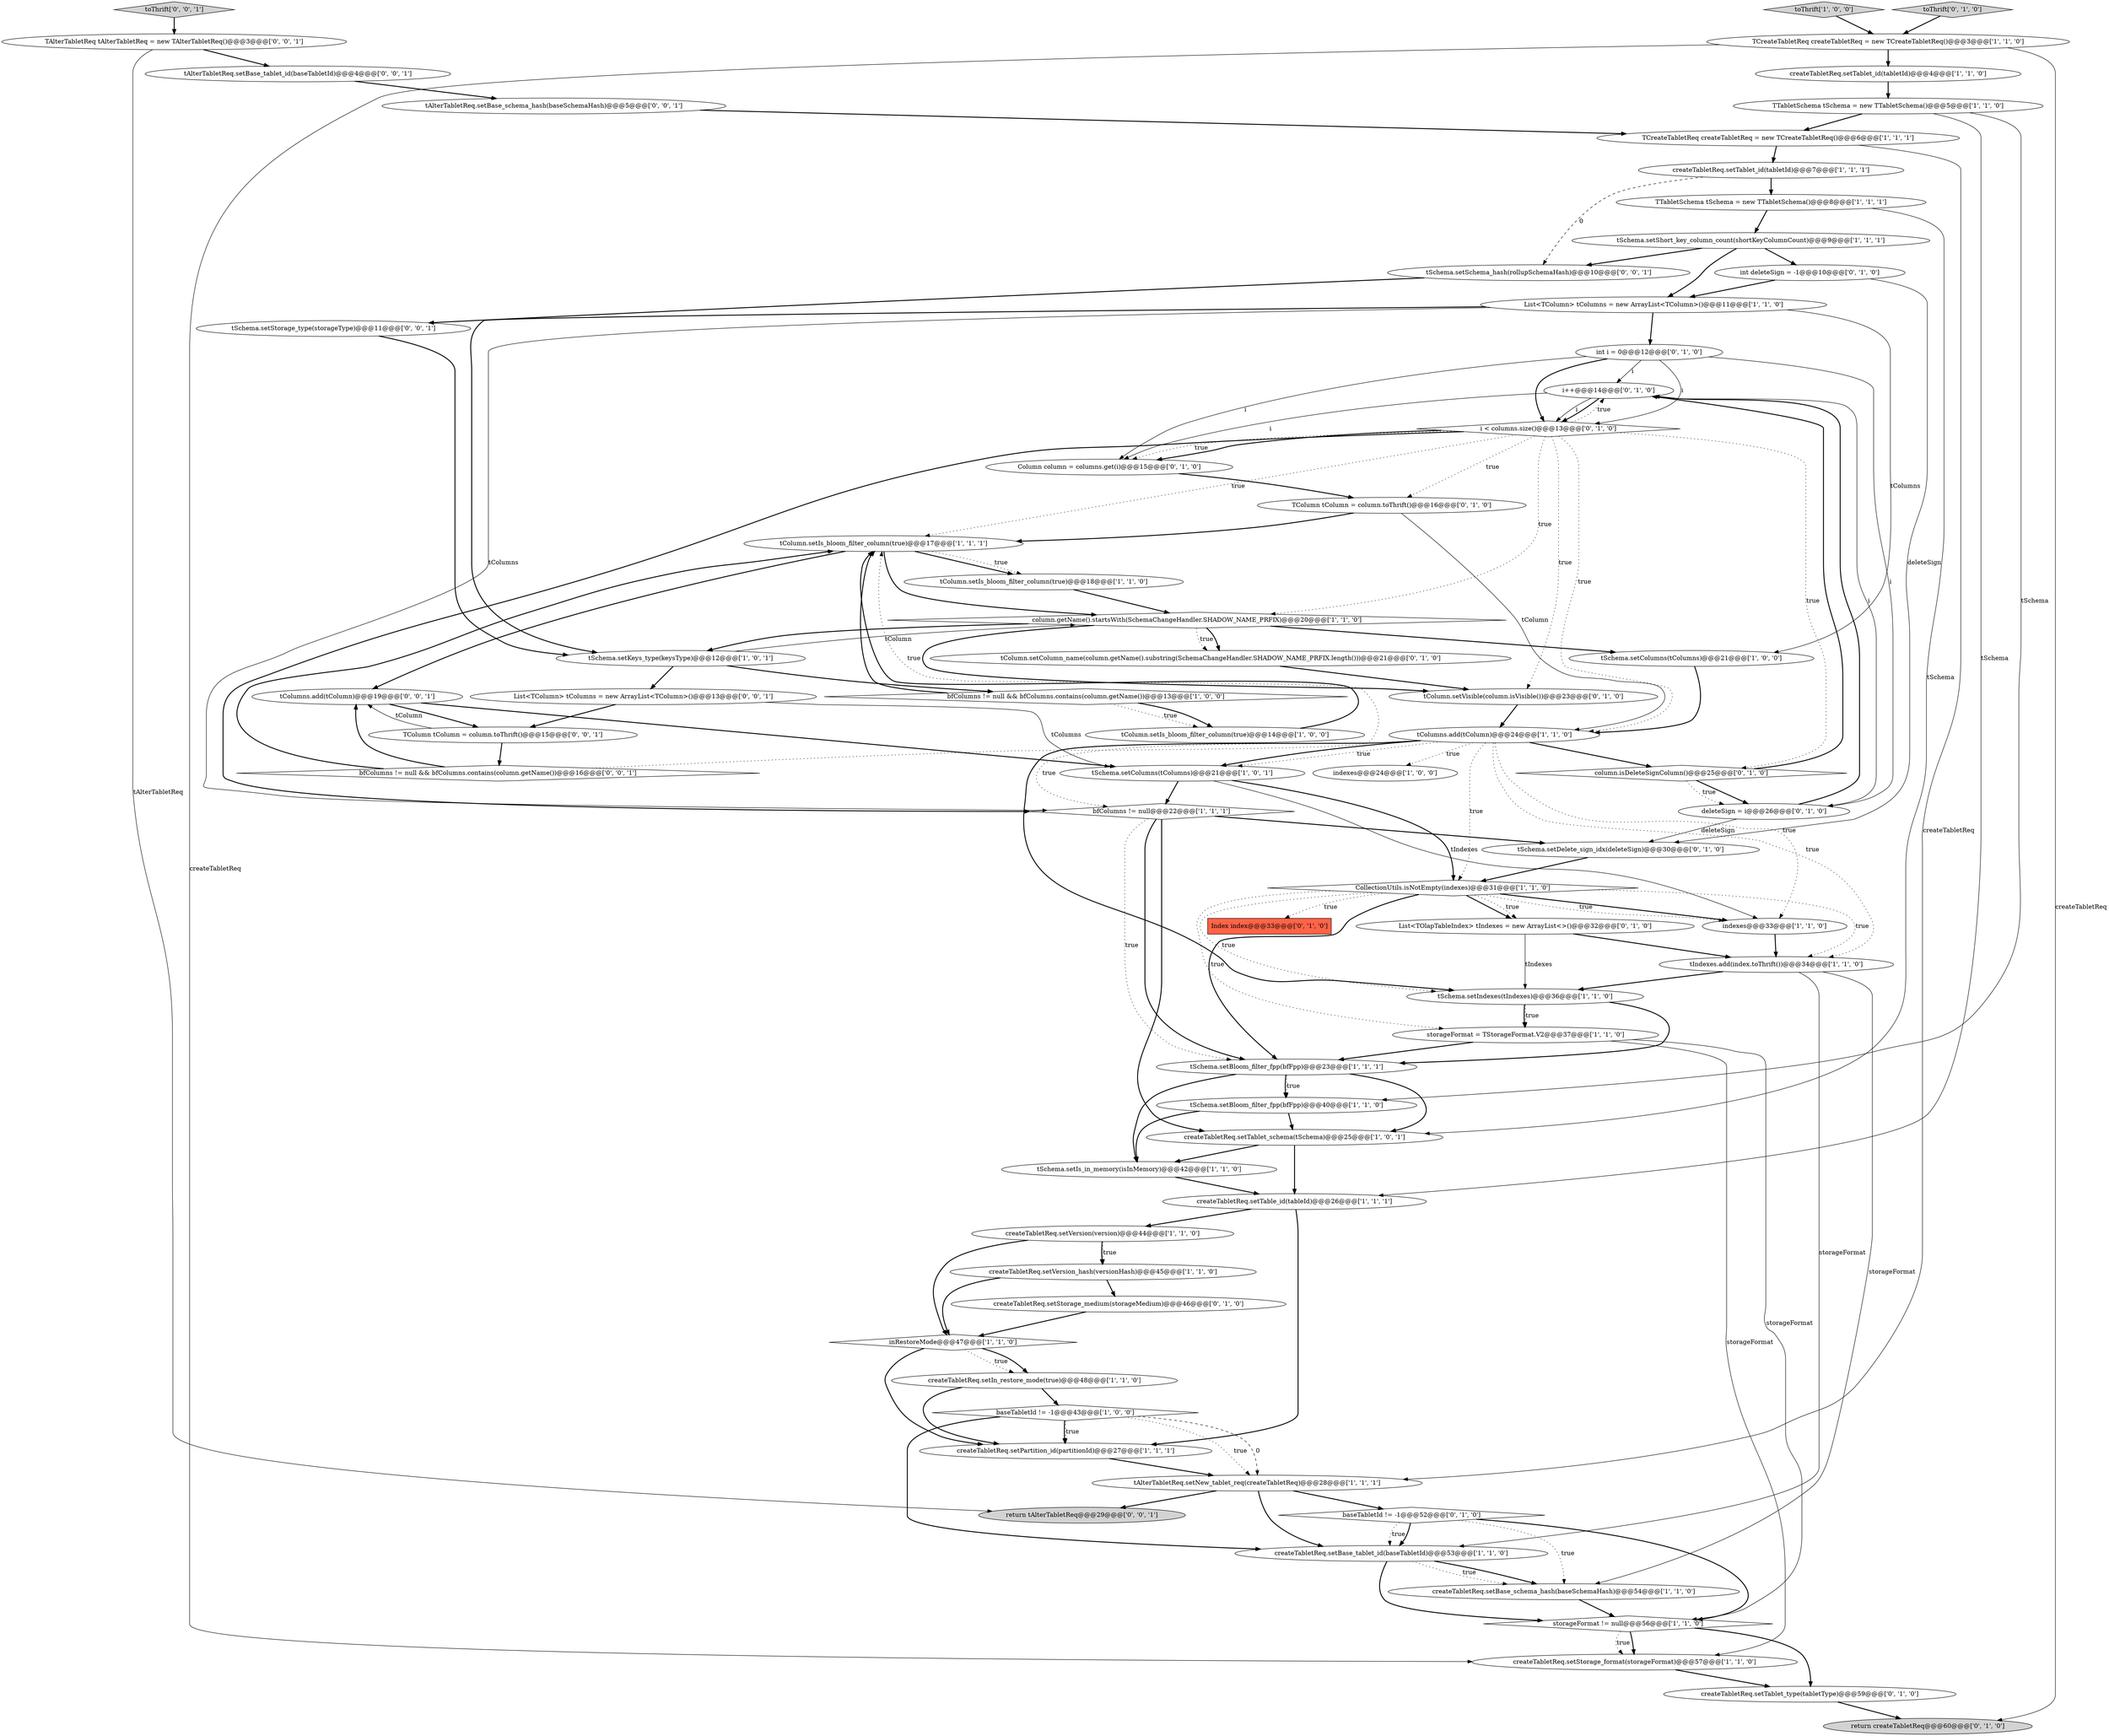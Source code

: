 digraph {
6 [style = filled, label = "indexes@@@33@@@['1', '1', '0']", fillcolor = white, shape = ellipse image = "AAA0AAABBB1BBB"];
42 [style = filled, label = "toThrift['0', '1', '0']", fillcolor = lightgray, shape = diamond image = "AAA0AAABBB2BBB"];
1 [style = filled, label = "tColumn.setIs_bloom_filter_column(true)@@@17@@@['1', '1', '1']", fillcolor = white, shape = ellipse image = "AAA0AAABBB1BBB"];
13 [style = filled, label = "createTabletReq.setBase_tablet_id(baseTabletId)@@@53@@@['1', '1', '0']", fillcolor = white, shape = ellipse image = "AAA0AAABBB1BBB"];
23 [style = filled, label = "List<TColumn> tColumns = new ArrayList<TColumn>()@@@11@@@['1', '1', '0']", fillcolor = white, shape = ellipse image = "AAA0AAABBB1BBB"];
4 [style = filled, label = "tColumn.setIs_bloom_filter_column(true)@@@14@@@['1', '0', '0']", fillcolor = white, shape = ellipse image = "AAA0AAABBB1BBB"];
2 [style = filled, label = "createTabletReq.setPartition_id(partitionId)@@@27@@@['1', '1', '1']", fillcolor = white, shape = ellipse image = "AAA0AAABBB1BBB"];
9 [style = filled, label = "tSchema.setIndexes(tIndexes)@@@36@@@['1', '1', '0']", fillcolor = white, shape = ellipse image = "AAA0AAABBB1BBB"];
49 [style = filled, label = "int i = 0@@@12@@@['0', '1', '0']", fillcolor = white, shape = ellipse image = "AAA0AAABBB2BBB"];
26 [style = filled, label = "tAlterTabletReq.setNew_tablet_req(createTabletReq)@@@28@@@['1', '1', '1']", fillcolor = white, shape = ellipse image = "AAA0AAABBB1BBB"];
0 [style = filled, label = "createTabletReq.setTablet_id(tabletId)@@@7@@@['1', '1', '1']", fillcolor = white, shape = ellipse image = "AAA0AAABBB1BBB"];
21 [style = filled, label = "tSchema.setIs_in_memory(isInMemory)@@@42@@@['1', '1', '0']", fillcolor = white, shape = ellipse image = "AAA0AAABBB1BBB"];
54 [style = filled, label = "i++@@@14@@@['0', '1', '0']", fillcolor = white, shape = ellipse image = "AAA1AAABBB2BBB"];
29 [style = filled, label = "toThrift['1', '0', '0']", fillcolor = lightgray, shape = diamond image = "AAA0AAABBB1BBB"];
17 [style = filled, label = "TTabletSchema tSchema = new TTabletSchema()@@@8@@@['1', '1', '1']", fillcolor = white, shape = ellipse image = "AAA0AAABBB1BBB"];
59 [style = filled, label = "tSchema.setSchema_hash(rollupSchemaHash)@@@10@@@['0', '0', '1']", fillcolor = white, shape = ellipse image = "AAA0AAABBB3BBB"];
27 [style = filled, label = "TCreateTabletReq createTabletReq = new TCreateTabletReq()@@@3@@@['1', '1', '0']", fillcolor = white, shape = ellipse image = "AAA0AAABBB1BBB"];
20 [style = filled, label = "indexes@@@24@@@['1', '0', '0']", fillcolor = white, shape = ellipse image = "AAA0AAABBB1BBB"];
34 [style = filled, label = "tSchema.setBloom_filter_fpp(bfFpp)@@@23@@@['1', '1', '1']", fillcolor = white, shape = ellipse image = "AAA0AAABBB1BBB"];
46 [style = filled, label = "int deleteSign = -1@@@10@@@['0', '1', '0']", fillcolor = white, shape = ellipse image = "AAA1AAABBB2BBB"];
50 [style = filled, label = "Index index@@@33@@@['0', '1', '0']", fillcolor = tomato, shape = box image = "AAA0AAABBB2BBB"];
38 [style = filled, label = "createTabletReq.setIn_restore_mode(true)@@@48@@@['1', '1', '0']", fillcolor = white, shape = ellipse image = "AAA0AAABBB1BBB"];
52 [style = filled, label = "TColumn tColumn = column.toThrift()@@@16@@@['0', '1', '0']", fillcolor = white, shape = ellipse image = "AAA0AAABBB2BBB"];
8 [style = filled, label = "tSchema.setColumns(tColumns)@@@21@@@['1', '0', '1']", fillcolor = white, shape = ellipse image = "AAA0AAABBB1BBB"];
28 [style = filled, label = "tSchema.setKeys_type(keysType)@@@12@@@['1', '0', '1']", fillcolor = white, shape = ellipse image = "AAA0AAABBB1BBB"];
12 [style = filled, label = "tColumns.add(tColumn)@@@24@@@['1', '1', '0']", fillcolor = white, shape = ellipse image = "AAA0AAABBB1BBB"];
11 [style = filled, label = "tSchema.setShort_key_column_count(shortKeyColumnCount)@@@9@@@['1', '1', '1']", fillcolor = white, shape = ellipse image = "AAA0AAABBB1BBB"];
7 [style = filled, label = "tSchema.setColumns(tColumns)@@@21@@@['1', '0', '0']", fillcolor = white, shape = ellipse image = "AAA0AAABBB1BBB"];
19 [style = filled, label = "createTabletReq.setBase_schema_hash(baseSchemaHash)@@@54@@@['1', '1', '0']", fillcolor = white, shape = ellipse image = "AAA0AAABBB1BBB"];
30 [style = filled, label = "TCreateTabletReq createTabletReq = new TCreateTabletReq()@@@6@@@['1', '1', '1']", fillcolor = white, shape = ellipse image = "AAA0AAABBB1BBB"];
41 [style = filled, label = "createTabletReq.setTablet_type(tabletType)@@@59@@@['0', '1', '0']", fillcolor = white, shape = ellipse image = "AAA0AAABBB2BBB"];
39 [style = filled, label = "storageFormat != null@@@56@@@['1', '1', '0']", fillcolor = white, shape = diamond image = "AAA0AAABBB1BBB"];
36 [style = filled, label = "CollectionUtils.isNotEmpty(indexes)@@@31@@@['1', '1', '0']", fillcolor = white, shape = diamond image = "AAA0AAABBB1BBB"];
51 [style = filled, label = "baseTabletId != -1@@@52@@@['0', '1', '0']", fillcolor = white, shape = diamond image = "AAA0AAABBB2BBB"];
58 [style = filled, label = "deleteSign = i@@@26@@@['0', '1', '0']", fillcolor = white, shape = ellipse image = "AAA1AAABBB2BBB"];
31 [style = filled, label = "createTabletReq.setStorage_format(storageFormat)@@@57@@@['1', '1', '0']", fillcolor = white, shape = ellipse image = "AAA0AAABBB1BBB"];
25 [style = filled, label = "storageFormat = TStorageFormat.V2@@@37@@@['1', '1', '0']", fillcolor = white, shape = ellipse image = "AAA0AAABBB1BBB"];
62 [style = filled, label = "List<TColumn> tColumns = new ArrayList<TColumn>()@@@13@@@['0', '0', '1']", fillcolor = white, shape = ellipse image = "AAA0AAABBB3BBB"];
68 [style = filled, label = "tSchema.setStorage_type(storageType)@@@11@@@['0', '0', '1']", fillcolor = white, shape = ellipse image = "AAA0AAABBB3BBB"];
44 [style = filled, label = "return createTabletReq@@@60@@@['0', '1', '0']", fillcolor = lightgray, shape = ellipse image = "AAA0AAABBB2BBB"];
47 [style = filled, label = "i < columns.size()@@@13@@@['0', '1', '0']", fillcolor = white, shape = diamond image = "AAA1AAABBB2BBB"];
63 [style = filled, label = "TColumn tColumn = column.toThrift()@@@15@@@['0', '0', '1']", fillcolor = white, shape = ellipse image = "AAA0AAABBB3BBB"];
40 [style = filled, label = "createTabletReq.setVersion(version)@@@44@@@['1', '1', '0']", fillcolor = white, shape = ellipse image = "AAA0AAABBB1BBB"];
67 [style = filled, label = "tAlterTabletReq.setBase_tablet_id(baseTabletId)@@@4@@@['0', '0', '1']", fillcolor = white, shape = ellipse image = "AAA0AAABBB3BBB"];
18 [style = filled, label = "createTabletReq.setTablet_schema(tSchema)@@@25@@@['1', '0', '1']", fillcolor = white, shape = ellipse image = "AAA0AAABBB1BBB"];
57 [style = filled, label = "tColumn.setVisible(column.isVisible())@@@23@@@['0', '1', '0']", fillcolor = white, shape = ellipse image = "AAA1AAABBB2BBB"];
53 [style = filled, label = "List<TOlapTableIndex> tIndexes = new ArrayList<>()@@@32@@@['0', '1', '0']", fillcolor = white, shape = ellipse image = "AAA0AAABBB2BBB"];
35 [style = filled, label = "inRestoreMode@@@47@@@['1', '1', '0']", fillcolor = white, shape = diamond image = "AAA0AAABBB1BBB"];
66 [style = filled, label = "tColumns.add(tColumn)@@@19@@@['0', '0', '1']", fillcolor = white, shape = ellipse image = "AAA0AAABBB3BBB"];
16 [style = filled, label = "TTabletSchema tSchema = new TTabletSchema()@@@5@@@['1', '1', '0']", fillcolor = white, shape = ellipse image = "AAA0AAABBB1BBB"];
48 [style = filled, label = "Column column = columns.get(i)@@@15@@@['0', '1', '0']", fillcolor = white, shape = ellipse image = "AAA1AAABBB2BBB"];
14 [style = filled, label = "createTabletReq.setTablet_id(tabletId)@@@4@@@['1', '1', '0']", fillcolor = white, shape = ellipse image = "AAA0AAABBB1BBB"];
24 [style = filled, label = "bfColumns != null && bfColumns.contains(column.getName())@@@13@@@['1', '0', '0']", fillcolor = white, shape = diamond image = "AAA0AAABBB1BBB"];
33 [style = filled, label = "tSchema.setBloom_filter_fpp(bfFpp)@@@40@@@['1', '1', '0']", fillcolor = white, shape = ellipse image = "AAA0AAABBB1BBB"];
64 [style = filled, label = "toThrift['0', '0', '1']", fillcolor = lightgray, shape = diamond image = "AAA0AAABBB3BBB"];
69 [style = filled, label = "tAlterTabletReq.setBase_schema_hash(baseSchemaHash)@@@5@@@['0', '0', '1']", fillcolor = white, shape = ellipse image = "AAA0AAABBB3BBB"];
45 [style = filled, label = "column.isDeleteSignColumn()@@@25@@@['0', '1', '0']", fillcolor = white, shape = diamond image = "AAA1AAABBB2BBB"];
65 [style = filled, label = "TAlterTabletReq tAlterTabletReq = new TAlterTabletReq()@@@3@@@['0', '0', '1']", fillcolor = white, shape = ellipse image = "AAA0AAABBB3BBB"];
10 [style = filled, label = "column.getName().startsWith(SchemaChangeHandler.SHADOW_NAME_PRFIX)@@@20@@@['1', '1', '0']", fillcolor = white, shape = diamond image = "AAA0AAABBB1BBB"];
43 [style = filled, label = "tSchema.setDelete_sign_idx(deleteSign)@@@30@@@['0', '1', '0']", fillcolor = white, shape = ellipse image = "AAA1AAABBB2BBB"];
15 [style = filled, label = "createTabletReq.setVersion_hash(versionHash)@@@45@@@['1', '1', '0']", fillcolor = white, shape = ellipse image = "AAA0AAABBB1BBB"];
32 [style = filled, label = "tIndexes.add(index.toThrift())@@@34@@@['1', '1', '0']", fillcolor = white, shape = ellipse image = "AAA0AAABBB1BBB"];
3 [style = filled, label = "baseTabletId != -1@@@43@@@['1', '0', '0']", fillcolor = white, shape = diamond image = "AAA0AAABBB1BBB"];
5 [style = filled, label = "createTabletReq.setTable_id(tableId)@@@26@@@['1', '1', '1']", fillcolor = white, shape = ellipse image = "AAA0AAABBB1BBB"];
56 [style = filled, label = "tColumn.setColumn_name(column.getName().substring(SchemaChangeHandler.SHADOW_NAME_PRFIX.length()))@@@21@@@['0', '1', '0']", fillcolor = white, shape = ellipse image = "AAA0AAABBB2BBB"];
60 [style = filled, label = "bfColumns != null && bfColumns.contains(column.getName())@@@16@@@['0', '0', '1']", fillcolor = white, shape = diamond image = "AAA0AAABBB3BBB"];
61 [style = filled, label = "return tAlterTabletReq@@@29@@@['0', '0', '1']", fillcolor = lightgray, shape = ellipse image = "AAA0AAABBB3BBB"];
55 [style = filled, label = "createTabletReq.setStorage_medium(storageMedium)@@@46@@@['0', '1', '0']", fillcolor = white, shape = ellipse image = "AAA0AAABBB2BBB"];
22 [style = filled, label = "bfColumns != null@@@22@@@['1', '1', '1']", fillcolor = white, shape = diamond image = "AAA0AAABBB1BBB"];
37 [style = filled, label = "tColumn.setIs_bloom_filter_column(true)@@@18@@@['1', '1', '0']", fillcolor = white, shape = ellipse image = "AAA0AAABBB1BBB"];
35->38 [style = dotted, label="true"];
11->46 [style = bold, label=""];
32->9 [style = bold, label=""];
37->10 [style = bold, label=""];
59->68 [style = bold, label=""];
47->48 [style = dotted, label="true"];
51->13 [style = dotted, label="true"];
23->49 [style = bold, label=""];
10->56 [style = dotted, label="true"];
55->35 [style = bold, label=""];
47->52 [style = dotted, label="true"];
10->28 [style = bold, label=""];
9->25 [style = dotted, label="true"];
3->13 [style = bold, label=""];
1->37 [style = bold, label=""];
39->41 [style = bold, label=""];
69->30 [style = bold, label=""];
33->21 [style = bold, label=""];
65->67 [style = bold, label=""];
49->47 [style = solid, label="i"];
60->1 [style = dotted, label="true"];
6->32 [style = bold, label=""];
47->12 [style = dotted, label="true"];
49->48 [style = solid, label="i"];
47->22 [style = bold, label=""];
11->23 [style = bold, label=""];
49->47 [style = bold, label=""];
68->28 [style = bold, label=""];
25->31 [style = solid, label="storageFormat"];
18->21 [style = bold, label=""];
64->65 [style = bold, label=""];
9->25 [style = bold, label=""];
40->35 [style = bold, label=""];
9->34 [style = bold, label=""];
26->61 [style = bold, label=""];
26->51 [style = bold, label=""];
24->4 [style = dotted, label="true"];
28->10 [style = solid, label="tColumn"];
39->31 [style = bold, label=""];
3->26 [style = dotted, label="true"];
13->39 [style = bold, label=""];
54->58 [style = solid, label="i"];
1->10 [style = bold, label=""];
2->26 [style = bold, label=""];
45->58 [style = bold, label=""];
26->13 [style = bold, label=""];
23->22 [style = solid, label="tColumns"];
41->44 [style = bold, label=""];
36->6 [style = bold, label=""];
8->6 [style = solid, label="tIndexes"];
16->5 [style = solid, label="tSchema"];
25->34 [style = bold, label=""];
36->53 [style = bold, label=""];
1->66 [style = bold, label=""];
54->47 [style = solid, label="i"];
49->54 [style = solid, label="i"];
15->55 [style = bold, label=""];
30->26 [style = solid, label="createTabletReq"];
4->1 [style = bold, label=""];
12->9 [style = bold, label=""];
12->8 [style = dotted, label="true"];
49->58 [style = solid, label="i"];
10->7 [style = bold, label=""];
40->15 [style = bold, label=""];
7->12 [style = bold, label=""];
66->63 [style = bold, label=""];
31->41 [style = bold, label=""];
17->18 [style = solid, label="tSchema"];
27->44 [style = solid, label="createTabletReq"];
8->22 [style = bold, label=""];
16->33 [style = solid, label="tSchema"];
22->43 [style = bold, label=""];
13->19 [style = dotted, label="true"];
0->17 [style = bold, label=""];
17->11 [style = bold, label=""];
12->6 [style = dotted, label="true"];
1->37 [style = dotted, label="true"];
34->21 [style = bold, label=""];
53->32 [style = bold, label=""];
12->32 [style = dotted, label="true"];
51->39 [style = bold, label=""];
42->27 [style = bold, label=""];
29->27 [style = bold, label=""];
35->2 [style = bold, label=""];
11->59 [style = bold, label=""];
8->36 [style = bold, label=""];
14->16 [style = bold, label=""];
13->19 [style = bold, label=""];
3->2 [style = bold, label=""];
52->1 [style = bold, label=""];
24->4 [style = bold, label=""];
10->57 [style = bold, label=""];
46->23 [style = bold, label=""];
40->15 [style = dotted, label="true"];
34->33 [style = bold, label=""];
57->12 [style = bold, label=""];
3->26 [style = dashed, label="0"];
33->18 [style = bold, label=""];
36->6 [style = dotted, label="true"];
47->48 [style = bold, label=""];
24->1 [style = bold, label=""];
58->43 [style = solid, label="deleteSign"];
48->52 [style = bold, label=""];
32->13 [style = solid, label="storageFormat"];
54->48 [style = solid, label="i"];
0->59 [style = dashed, label="0"];
45->54 [style = bold, label=""];
25->39 [style = solid, label="storageFormat"];
15->35 [style = bold, label=""];
28->62 [style = bold, label=""];
60->1 [style = bold, label=""];
47->54 [style = dotted, label="true"];
53->9 [style = solid, label="tIndexes"];
58->54 [style = bold, label=""];
30->0 [style = bold, label=""];
22->18 [style = bold, label=""];
12->45 [style = bold, label=""];
43->36 [style = bold, label=""];
47->45 [style = dotted, label="true"];
47->57 [style = dotted, label="true"];
36->9 [style = dotted, label="true"];
16->30 [style = bold, label=""];
34->33 [style = dotted, label="true"];
23->7 [style = solid, label="tColumns"];
12->8 [style = bold, label=""];
5->40 [style = bold, label=""];
46->43 [style = solid, label="deleteSign"];
12->36 [style = dotted, label="true"];
19->39 [style = bold, label=""];
5->2 [style = bold, label=""];
27->14 [style = bold, label=""];
34->18 [style = bold, label=""];
51->19 [style = dotted, label="true"];
36->25 [style = dotted, label="true"];
63->66 [style = solid, label="tColumn"];
36->53 [style = dotted, label="true"];
51->13 [style = bold, label=""];
67->69 [style = bold, label=""];
60->66 [style = bold, label=""];
52->12 [style = solid, label="tColumn"];
36->32 [style = dotted, label="true"];
18->5 [style = bold, label=""];
38->2 [style = bold, label=""];
45->58 [style = dotted, label="true"];
66->8 [style = bold, label=""];
12->20 [style = dotted, label="true"];
47->10 [style = dotted, label="true"];
56->57 [style = bold, label=""];
12->22 [style = dotted, label="true"];
28->24 [style = bold, label=""];
38->3 [style = bold, label=""];
22->34 [style = bold, label=""];
27->31 [style = solid, label="createTabletReq"];
47->1 [style = dotted, label="true"];
36->34 [style = bold, label=""];
35->38 [style = bold, label=""];
10->56 [style = bold, label=""];
21->5 [style = bold, label=""];
3->2 [style = dotted, label="true"];
22->34 [style = dotted, label="true"];
32->19 [style = solid, label="storageFormat"];
54->47 [style = bold, label=""];
23->28 [style = bold, label=""];
65->61 [style = solid, label="tAlterTabletReq"];
39->31 [style = dotted, label="true"];
62->8 [style = solid, label="tColumns"];
36->50 [style = dotted, label="true"];
63->60 [style = bold, label=""];
62->63 [style = bold, label=""];
}
